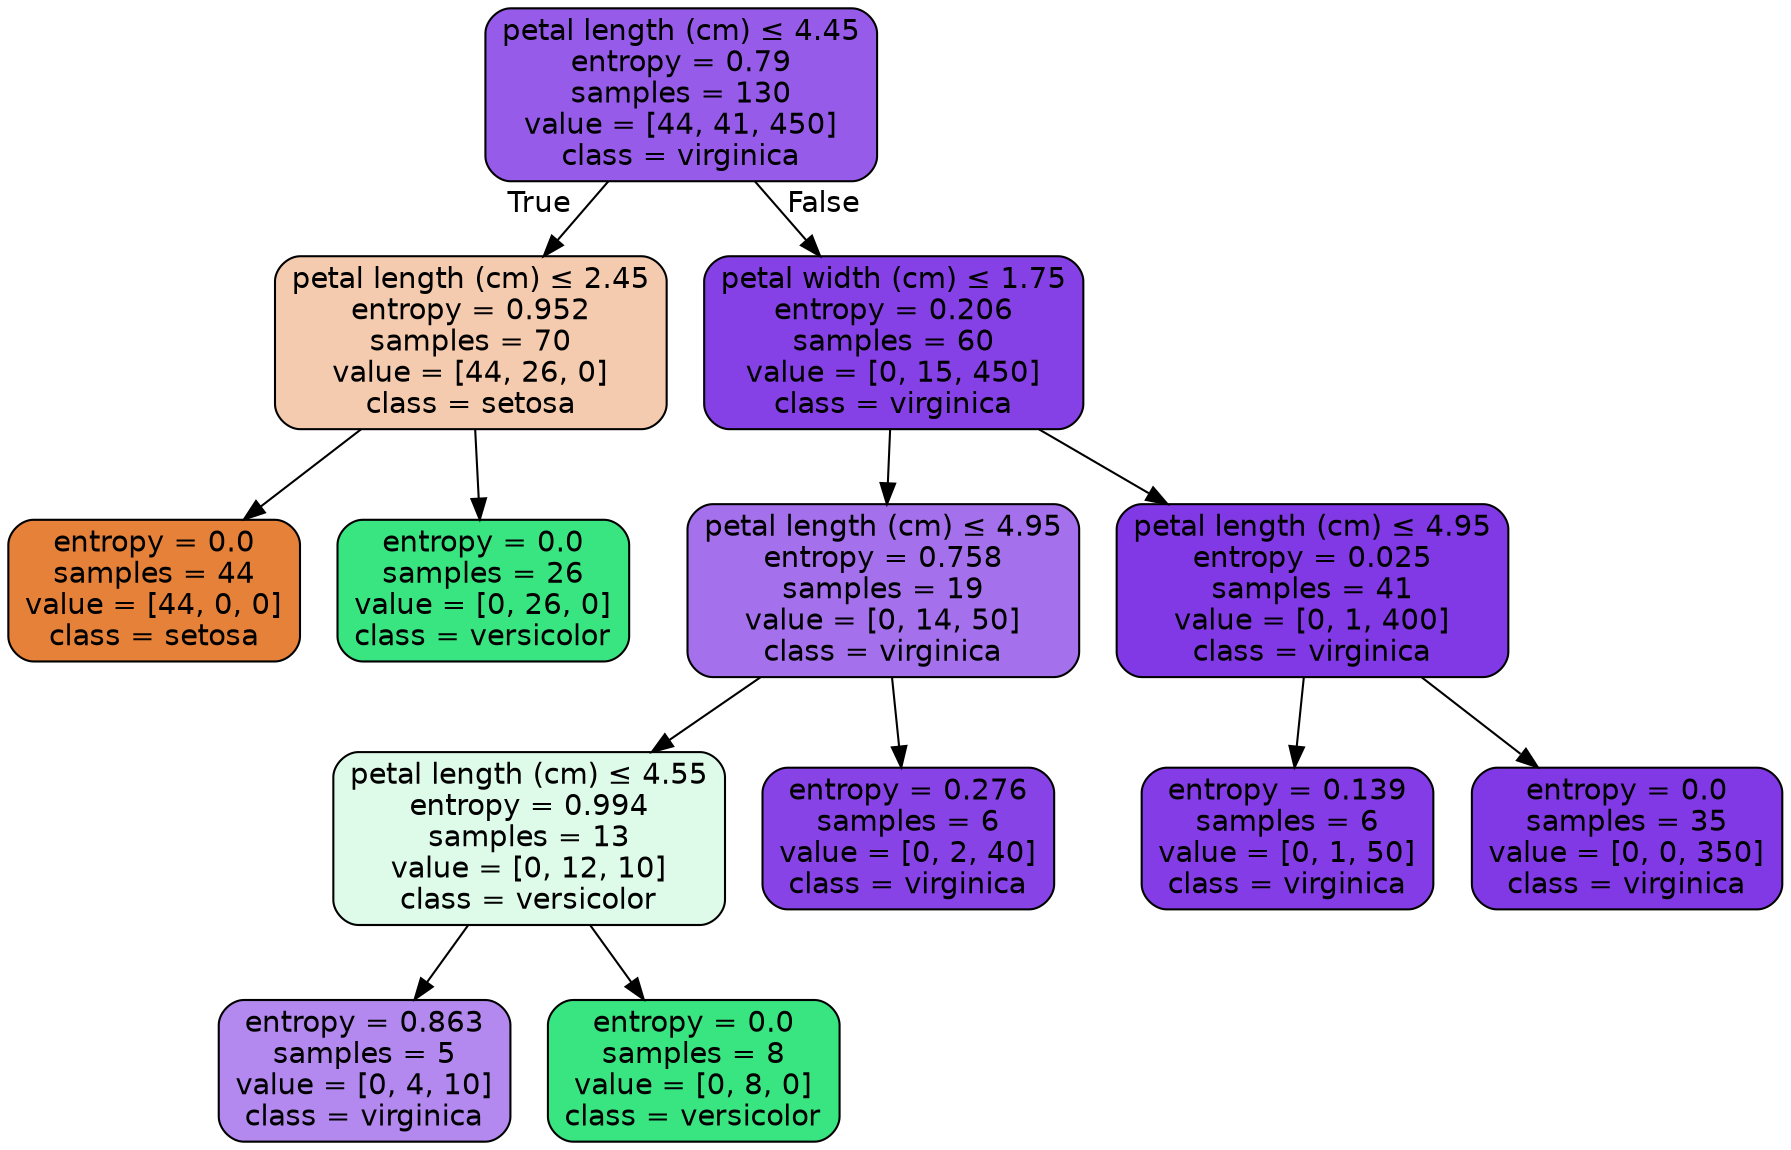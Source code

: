 digraph Tree {
node [shape=box, style="filled, rounded", color="black", fontname="helvetica"] ;
edge [fontname="helvetica"] ;
0 [label=<petal length (cm) &le; 4.45<br/>entropy = 0.79<br/>samples = 130<br/>value = [44, 41, 450]<br/>class = virginica>, fillcolor="#975bea"] ;
1 [label=<petal length (cm) &le; 2.45<br/>entropy = 0.952<br/>samples = 70<br/>value = [44, 26, 0]<br/>class = setosa>, fillcolor="#f4cbae"] ;
0 -> 1 [labeldistance=2.5, labelangle=45, headlabel="True"] ;
2 [label=<entropy = 0.0<br/>samples = 44<br/>value = [44, 0, 0]<br/>class = setosa>, fillcolor="#e58139"] ;
1 -> 2 ;
3 [label=<entropy = 0.0<br/>samples = 26<br/>value = [0, 26, 0]<br/>class = versicolor>, fillcolor="#39e581"] ;
1 -> 3 ;
4 [label=<petal width (cm) &le; 1.75<br/>entropy = 0.206<br/>samples = 60<br/>value = [0, 15, 450]<br/>class = virginica>, fillcolor="#8540e6"] ;
0 -> 4 [labeldistance=2.5, labelangle=-45, headlabel="False"] ;
5 [label=<petal length (cm) &le; 4.95<br/>entropy = 0.758<br/>samples = 19<br/>value = [0, 14, 50]<br/>class = virginica>, fillcolor="#a470ec"] ;
4 -> 5 ;
6 [label=<petal length (cm) &le; 4.55<br/>entropy = 0.994<br/>samples = 13<br/>value = [0, 12, 10]<br/>class = versicolor>, fillcolor="#defbea"] ;
5 -> 6 ;
7 [label=<entropy = 0.863<br/>samples = 5<br/>value = [0, 4, 10]<br/>class = virginica>, fillcolor="#b388ef"] ;
6 -> 7 ;
8 [label=<entropy = 0.0<br/>samples = 8<br/>value = [0, 8, 0]<br/>class = versicolor>, fillcolor="#39e581"] ;
6 -> 8 ;
9 [label=<entropy = 0.276<br/>samples = 6<br/>value = [0, 2, 40]<br/>class = virginica>, fillcolor="#8743e6"] ;
5 -> 9 ;
10 [label=<petal length (cm) &le; 4.95<br/>entropy = 0.025<br/>samples = 41<br/>value = [0, 1, 400]<br/>class = virginica>, fillcolor="#8139e5"] ;
4 -> 10 ;
11 [label=<entropy = 0.139<br/>samples = 6<br/>value = [0, 1, 50]<br/>class = virginica>, fillcolor="#843de6"] ;
10 -> 11 ;
12 [label=<entropy = 0.0<br/>samples = 35<br/>value = [0, 0, 350]<br/>class = virginica>, fillcolor="#8139e5"] ;
10 -> 12 ;
}
